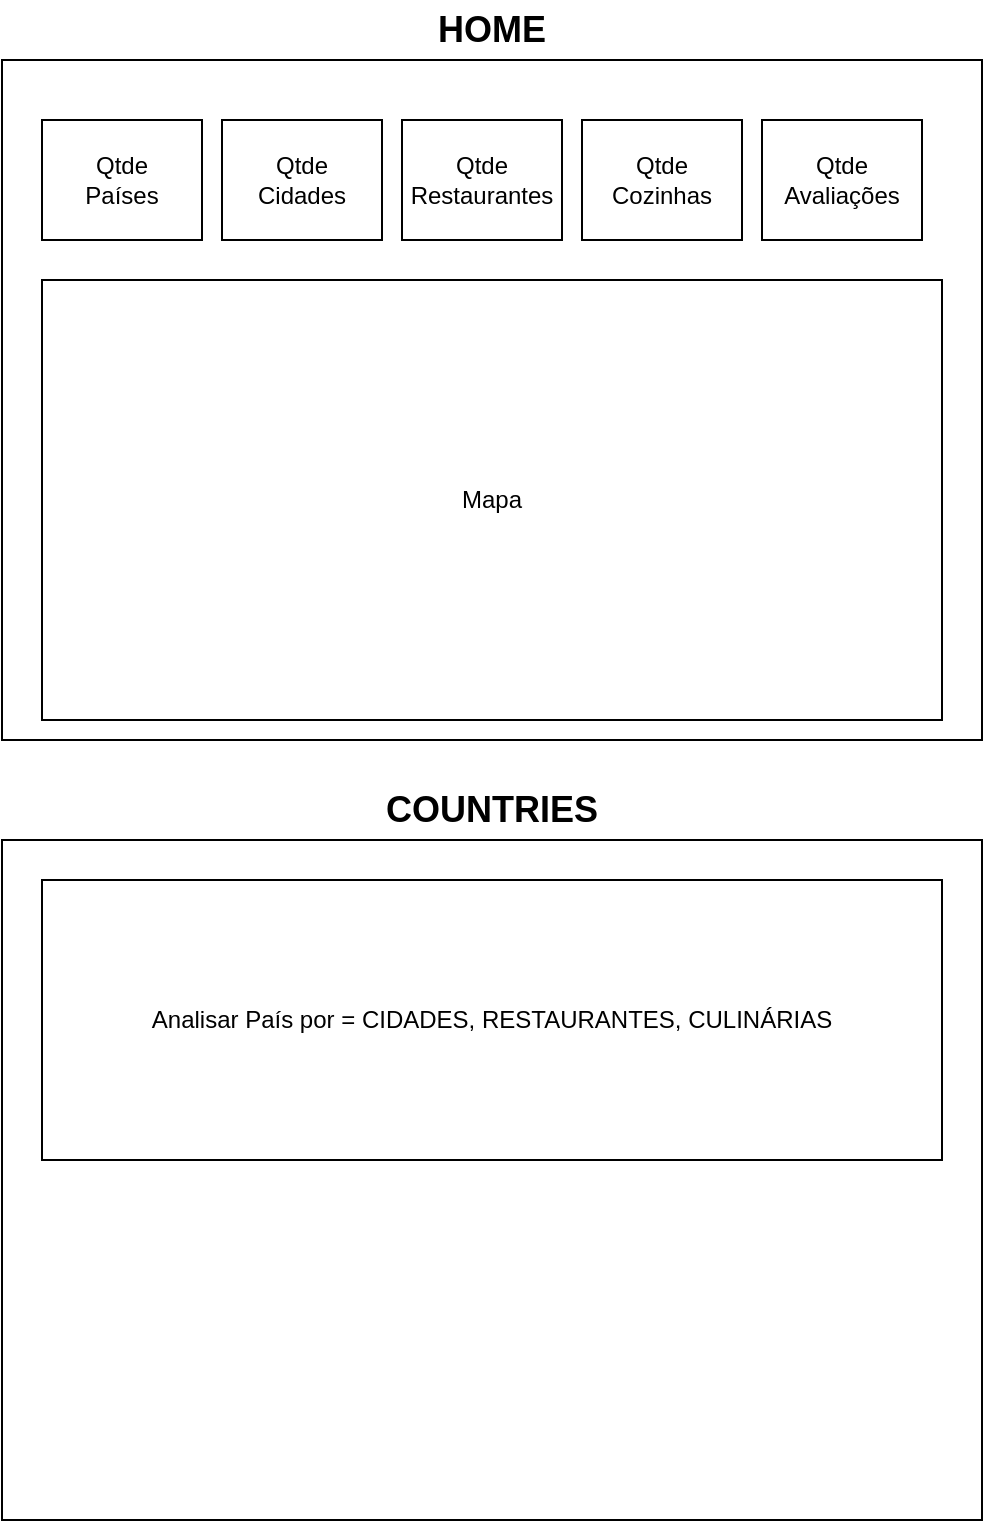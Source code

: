 <mxfile version="22.1.18" type="device">
  <diagram name="Página-1" id="BfKq4orMQFs4bpFP023z">
    <mxGraphModel dx="683" dy="846" grid="1" gridSize="10" guides="1" tooltips="1" connect="1" arrows="1" fold="1" page="1" pageScale="1" pageWidth="827" pageHeight="1169" math="0" shadow="0">
      <root>
        <mxCell id="0" />
        <mxCell id="1" parent="0" />
        <mxCell id="4tzLfZLTvzoeqneuNQoU-2" value="" style="group" vertex="1" connectable="0" parent="1">
          <mxGeometry x="90" y="150" width="490" height="370" as="geometry" />
        </mxCell>
        <mxCell id="yABX1ba_WyBfvysUMIHI-1" value="&lt;b&gt;&lt;font style=&quot;font-size: 18px;&quot;&gt;HOME&lt;/font&gt;&lt;/b&gt;" style="text;html=1;strokeColor=none;fillColor=none;align=center;verticalAlign=middle;whiteSpace=wrap;rounded=0;" parent="4tzLfZLTvzoeqneuNQoU-2" vertex="1">
          <mxGeometry width="490" height="30" as="geometry" />
        </mxCell>
        <mxCell id="yABX1ba_WyBfvysUMIHI-2" value="" style="rounded=0;whiteSpace=wrap;html=1;" parent="4tzLfZLTvzoeqneuNQoU-2" vertex="1">
          <mxGeometry y="30" width="490" height="340" as="geometry" />
        </mxCell>
        <mxCell id="yABX1ba_WyBfvysUMIHI-3" value="Qtde&lt;br&gt;Países" style="rounded=0;whiteSpace=wrap;html=1;" parent="1" vertex="1">
          <mxGeometry x="110" y="210" width="80" height="60" as="geometry" />
        </mxCell>
        <mxCell id="yABX1ba_WyBfvysUMIHI-4" value="Mapa" style="rounded=0;whiteSpace=wrap;html=1;" parent="1" vertex="1">
          <mxGeometry x="110" y="290" width="450" height="220" as="geometry" />
        </mxCell>
        <mxCell id="yABX1ba_WyBfvysUMIHI-5" value="Qtde&lt;br&gt;Cidades" style="rounded=0;whiteSpace=wrap;html=1;" parent="1" vertex="1">
          <mxGeometry x="200" y="210" width="80" height="60" as="geometry" />
        </mxCell>
        <mxCell id="yABX1ba_WyBfvysUMIHI-6" value="Qtde&lt;br&gt;Restaurantes" style="rounded=0;whiteSpace=wrap;html=1;" parent="1" vertex="1">
          <mxGeometry x="290" y="210" width="80" height="60" as="geometry" />
        </mxCell>
        <mxCell id="yABX1ba_WyBfvysUMIHI-7" value="Qtde&lt;br&gt;Cozinhas" style="rounded=0;whiteSpace=wrap;html=1;" parent="1" vertex="1">
          <mxGeometry x="380" y="210" width="80" height="60" as="geometry" />
        </mxCell>
        <mxCell id="yABX1ba_WyBfvysUMIHI-8" value="Qtde&lt;br&gt;Avaliações" style="rounded=0;whiteSpace=wrap;html=1;" parent="1" vertex="1">
          <mxGeometry x="470" y="210" width="80" height="60" as="geometry" />
        </mxCell>
        <mxCell id="4tzLfZLTvzoeqneuNQoU-3" value="" style="group" vertex="1" connectable="0" parent="1">
          <mxGeometry x="90" y="540" width="490" height="370" as="geometry" />
        </mxCell>
        <mxCell id="4tzLfZLTvzoeqneuNQoU-4" value="&lt;b&gt;&lt;font style=&quot;font-size: 18px;&quot;&gt;COUNTRIES&lt;/font&gt;&lt;/b&gt;" style="text;html=1;strokeColor=none;fillColor=none;align=center;verticalAlign=middle;whiteSpace=wrap;rounded=0;" vertex="1" parent="4tzLfZLTvzoeqneuNQoU-3">
          <mxGeometry width="490" height="30" as="geometry" />
        </mxCell>
        <mxCell id="4tzLfZLTvzoeqneuNQoU-5" value="" style="rounded=0;whiteSpace=wrap;html=1;" vertex="1" parent="4tzLfZLTvzoeqneuNQoU-3">
          <mxGeometry y="30" width="490" height="340" as="geometry" />
        </mxCell>
        <mxCell id="4tzLfZLTvzoeqneuNQoU-6" value="Analisar País por = CIDADES, RESTAURANTES, CULINÁRIAS" style="rounded=0;whiteSpace=wrap;html=1;" vertex="1" parent="4tzLfZLTvzoeqneuNQoU-3">
          <mxGeometry x="20" y="50" width="450" height="140" as="geometry" />
        </mxCell>
      </root>
    </mxGraphModel>
  </diagram>
</mxfile>
